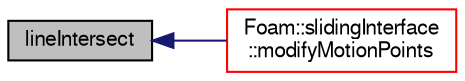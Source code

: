 digraph "lineIntersect"
{
  bgcolor="transparent";
  edge [fontname="FreeSans",fontsize="10",labelfontname="FreeSans",labelfontsize="10"];
  node [fontname="FreeSans",fontsize="10",shape=record];
  rankdir="LR";
  Node696 [label="lineIntersect",height=0.2,width=0.4,color="black", fillcolor="grey75", style="filled", fontcolor="black"];
  Node696 -> Node697 [dir="back",color="midnightblue",fontsize="10",style="solid",fontname="FreeSans"];
  Node697 [label="Foam::slidingInterface\l::modifyMotionPoints",height=0.2,width=0.4,color="red",URL="$a21750.html#ac05c3f18da75b17c4b6c13757cacbff1",tooltip="Modify motion points to comply with the topological change. "];
}

